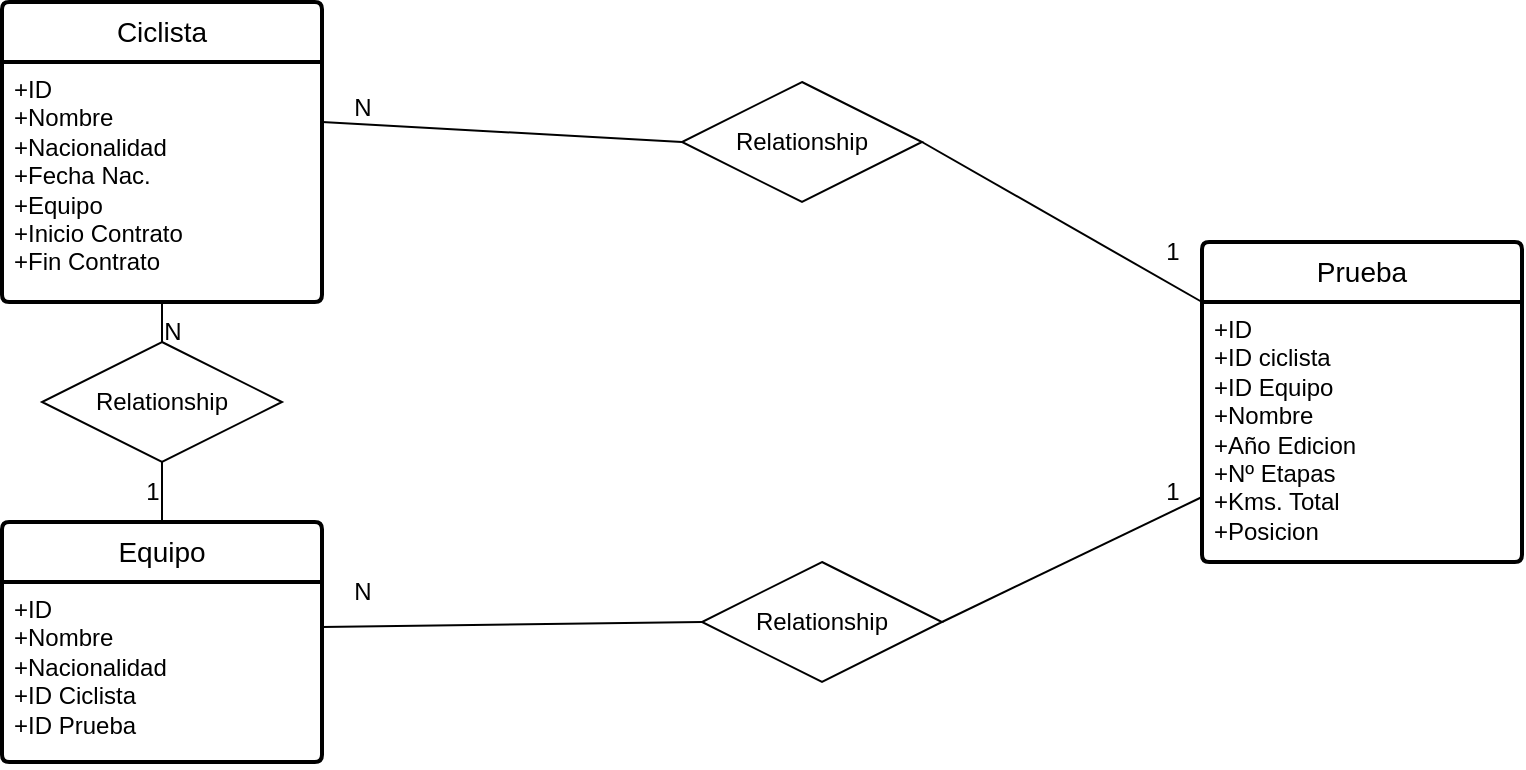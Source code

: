 <mxfile>
    <diagram name="Página-1" id="MdWGucyvYeU025aUTx1E">
        <mxGraphModel dx="1326" dy="787" grid="1" gridSize="10" guides="1" tooltips="1" connect="1" arrows="1" fold="1" page="1" pageScale="1" pageWidth="1920" pageHeight="1200" math="0" shadow="0">
            <root>
                <mxCell id="0"/>
                <mxCell id="1" parent="0"/>
                <mxCell id="A5P3lDL0b0JkOm_hCBow-1" value="Ciclista" style="swimlane;childLayout=stackLayout;horizontal=1;startSize=30;horizontalStack=0;rounded=1;fontSize=14;fontStyle=0;strokeWidth=2;resizeParent=0;resizeLast=1;shadow=0;dashed=0;align=center;arcSize=4;whiteSpace=wrap;html=1;" parent="1" vertex="1">
                    <mxGeometry x="370" y="320" width="160" height="150" as="geometry"/>
                </mxCell>
                <mxCell id="A5P3lDL0b0JkOm_hCBow-2" value="+ID&lt;br&gt;+Nombre&lt;br&gt;+Nacionalidad&lt;div&gt;+Fecha Nac.&lt;/div&gt;&lt;div&gt;+Equipo&lt;/div&gt;&lt;div&gt;+Inicio Contrato&lt;/div&gt;&lt;div&gt;+Fin Contrato&lt;/div&gt;" style="align=left;strokeColor=none;fillColor=none;spacingLeft=4;spacingRight=4;fontSize=12;verticalAlign=top;resizable=0;rotatable=0;part=1;html=1;whiteSpace=wrap;" parent="A5P3lDL0b0JkOm_hCBow-1" vertex="1">
                    <mxGeometry y="30" width="160" height="120" as="geometry"/>
                </mxCell>
                <mxCell id="A5P3lDL0b0JkOm_hCBow-3" value="Prueba" style="swimlane;childLayout=stackLayout;horizontal=1;startSize=30;horizontalStack=0;rounded=1;fontSize=14;fontStyle=0;strokeWidth=2;resizeParent=0;resizeLast=1;shadow=0;dashed=0;align=center;arcSize=4;whiteSpace=wrap;html=1;" parent="1" vertex="1">
                    <mxGeometry x="970" y="440" width="160" height="160" as="geometry"/>
                </mxCell>
                <mxCell id="A5P3lDL0b0JkOm_hCBow-4" value="+ID&lt;div&gt;+ID ciclista&lt;br&gt;+ID Equipo&lt;br&gt;&lt;div&gt;+Nombre&lt;/div&gt;&lt;div&gt;+Año Edicion&lt;/div&gt;&lt;div&gt;+Nº Etapas&lt;/div&gt;&lt;div&gt;+Kms. Total&lt;/div&gt;&lt;div&gt;+Posicion&lt;/div&gt;&lt;/div&gt;" style="align=left;strokeColor=none;fillColor=none;spacingLeft=4;spacingRight=4;fontSize=12;verticalAlign=top;resizable=0;rotatable=0;part=1;html=1;whiteSpace=wrap;" parent="A5P3lDL0b0JkOm_hCBow-3" vertex="1">
                    <mxGeometry y="30" width="160" height="130" as="geometry"/>
                </mxCell>
                <mxCell id="A5P3lDL0b0JkOm_hCBow-5" value="Equipo" style="swimlane;childLayout=stackLayout;horizontal=1;startSize=30;horizontalStack=0;rounded=1;fontSize=14;fontStyle=0;strokeWidth=2;resizeParent=0;resizeLast=1;shadow=0;dashed=0;align=center;arcSize=4;whiteSpace=wrap;html=1;" parent="1" vertex="1">
                    <mxGeometry x="370" y="580" width="160" height="120" as="geometry"/>
                </mxCell>
                <mxCell id="A5P3lDL0b0JkOm_hCBow-6" value="+ID&lt;div&gt;+Nombre&lt;/div&gt;&lt;div&gt;+Nacionalidad&lt;/div&gt;&lt;div&gt;+ID Ciclista&lt;/div&gt;&lt;div&gt;+ID Prueba&lt;/div&gt;&lt;div&gt;&lt;br&gt;&lt;/div&gt;" style="align=left;strokeColor=none;fillColor=none;spacingLeft=4;spacingRight=4;fontSize=12;verticalAlign=top;resizable=0;rotatable=0;part=1;html=1;whiteSpace=wrap;" parent="A5P3lDL0b0JkOm_hCBow-5" vertex="1">
                    <mxGeometry y="30" width="160" height="90" as="geometry"/>
                </mxCell>
                <mxCell id="A5P3lDL0b0JkOm_hCBow-8" value="Relationship" style="shape=rhombus;perimeter=rhombusPerimeter;whiteSpace=wrap;html=1;align=center;" parent="1" vertex="1">
                    <mxGeometry x="720" y="600" width="120" height="60" as="geometry"/>
                </mxCell>
                <mxCell id="A5P3lDL0b0JkOm_hCBow-9" value="Relationship" style="shape=rhombus;perimeter=rhombusPerimeter;whiteSpace=wrap;html=1;align=center;" parent="1" vertex="1">
                    <mxGeometry x="710" y="360" width="120" height="60" as="geometry"/>
                </mxCell>
                <mxCell id="A5P3lDL0b0JkOm_hCBow-10" value="Relationship" style="shape=rhombus;perimeter=rhombusPerimeter;whiteSpace=wrap;html=1;align=center;" parent="1" vertex="1">
                    <mxGeometry x="390" y="490" width="120" height="60" as="geometry"/>
                </mxCell>
                <mxCell id="A5P3lDL0b0JkOm_hCBow-11" value="" style="endArrow=none;html=1;rounded=0;entryX=0.5;entryY=1;entryDx=0;entryDy=0;exitX=0.5;exitY=0;exitDx=0;exitDy=0;" parent="1" source="A5P3lDL0b0JkOm_hCBow-10" target="A5P3lDL0b0JkOm_hCBow-2" edge="1">
                    <mxGeometry width="50" height="50" relative="1" as="geometry">
                        <mxPoint x="740" y="520" as="sourcePoint"/>
                        <mxPoint x="790" y="470" as="targetPoint"/>
                    </mxGeometry>
                </mxCell>
                <mxCell id="A5P3lDL0b0JkOm_hCBow-12" value="" style="endArrow=none;html=1;rounded=0;entryX=0.5;entryY=1;entryDx=0;entryDy=0;exitX=0.5;exitY=0;exitDx=0;exitDy=0;" parent="1" source="A5P3lDL0b0JkOm_hCBow-5" target="A5P3lDL0b0JkOm_hCBow-10" edge="1">
                    <mxGeometry width="50" height="50" relative="1" as="geometry">
                        <mxPoint x="610" y="570" as="sourcePoint"/>
                        <mxPoint x="610" y="500" as="targetPoint"/>
                    </mxGeometry>
                </mxCell>
                <mxCell id="A5P3lDL0b0JkOm_hCBow-13" value="" style="endArrow=none;html=1;rounded=0;entryX=0;entryY=0.5;entryDx=0;entryDy=0;exitX=1;exitY=0.25;exitDx=0;exitDy=0;" parent="1" source="A5P3lDL0b0JkOm_hCBow-6" target="A5P3lDL0b0JkOm_hCBow-8" edge="1">
                    <mxGeometry width="50" height="50" relative="1" as="geometry">
                        <mxPoint x="600" y="610" as="sourcePoint"/>
                        <mxPoint x="600" y="550" as="targetPoint"/>
                    </mxGeometry>
                </mxCell>
                <mxCell id="A5P3lDL0b0JkOm_hCBow-14" value="" style="endArrow=none;html=1;rounded=0;entryX=0;entryY=0.75;entryDx=0;entryDy=0;exitX=1;exitY=0.5;exitDx=0;exitDy=0;" parent="1" source="A5P3lDL0b0JkOm_hCBow-8" target="A5P3lDL0b0JkOm_hCBow-4" edge="1">
                    <mxGeometry width="50" height="50" relative="1" as="geometry">
                        <mxPoint x="790" y="653" as="sourcePoint"/>
                        <mxPoint x="880" y="550" as="targetPoint"/>
                    </mxGeometry>
                </mxCell>
                <mxCell id="A5P3lDL0b0JkOm_hCBow-15" value="" style="endArrow=none;html=1;rounded=0;entryX=0;entryY=0;entryDx=0;entryDy=0;exitX=1;exitY=0.5;exitDx=0;exitDy=0;" parent="1" source="A5P3lDL0b0JkOm_hCBow-9" target="A5P3lDL0b0JkOm_hCBow-4" edge="1">
                    <mxGeometry width="50" height="50" relative="1" as="geometry">
                        <mxPoint x="800" y="565" as="sourcePoint"/>
                        <mxPoint x="890" y="510" as="targetPoint"/>
                    </mxGeometry>
                </mxCell>
                <mxCell id="A5P3lDL0b0JkOm_hCBow-16" value="" style="endArrow=none;html=1;rounded=0;entryX=0;entryY=0.5;entryDx=0;entryDy=0;exitX=1;exitY=0.25;exitDx=0;exitDy=0;" parent="1" source="A5P3lDL0b0JkOm_hCBow-2" target="A5P3lDL0b0JkOm_hCBow-9" edge="1">
                    <mxGeometry width="50" height="50" relative="1" as="geometry">
                        <mxPoint x="690" y="460" as="sourcePoint"/>
                        <mxPoint x="780" y="450" as="targetPoint"/>
                    </mxGeometry>
                </mxCell>
                <mxCell id="A5P3lDL0b0JkOm_hCBow-17" value="N" style="text;html=1;align=center;verticalAlign=middle;resizable=0;points=[];autosize=1;strokeColor=none;fillColor=none;" parent="1" vertex="1">
                    <mxGeometry x="535" y="358" width="30" height="30" as="geometry"/>
                </mxCell>
                <mxCell id="A5P3lDL0b0JkOm_hCBow-18" value="N" style="text;html=1;align=center;verticalAlign=middle;resizable=0;points=[];autosize=1;strokeColor=none;fillColor=none;" parent="1" vertex="1">
                    <mxGeometry x="535" y="600" width="30" height="30" as="geometry"/>
                </mxCell>
                <mxCell id="A5P3lDL0b0JkOm_hCBow-19" value="N" style="text;html=1;align=center;verticalAlign=middle;resizable=0;points=[];autosize=1;strokeColor=none;fillColor=none;" parent="1" vertex="1">
                    <mxGeometry x="440" y="470" width="30" height="30" as="geometry"/>
                </mxCell>
                <mxCell id="A5P3lDL0b0JkOm_hCBow-20" value="1" style="text;html=1;align=center;verticalAlign=middle;resizable=0;points=[];autosize=1;strokeColor=none;fillColor=none;" parent="1" vertex="1">
                    <mxGeometry x="430" y="550" width="30" height="30" as="geometry"/>
                </mxCell>
                <mxCell id="A5P3lDL0b0JkOm_hCBow-21" value="1" style="text;html=1;align=center;verticalAlign=middle;resizable=0;points=[];autosize=1;strokeColor=none;fillColor=none;" parent="1" vertex="1">
                    <mxGeometry x="940" y="550" width="30" height="30" as="geometry"/>
                </mxCell>
                <mxCell id="A5P3lDL0b0JkOm_hCBow-22" value="1" style="text;html=1;align=center;verticalAlign=middle;resizable=0;points=[];autosize=1;strokeColor=none;fillColor=none;" parent="1" vertex="1">
                    <mxGeometry x="940" y="430" width="30" height="30" as="geometry"/>
                </mxCell>
            </root>
        </mxGraphModel>
    </diagram>
</mxfile>